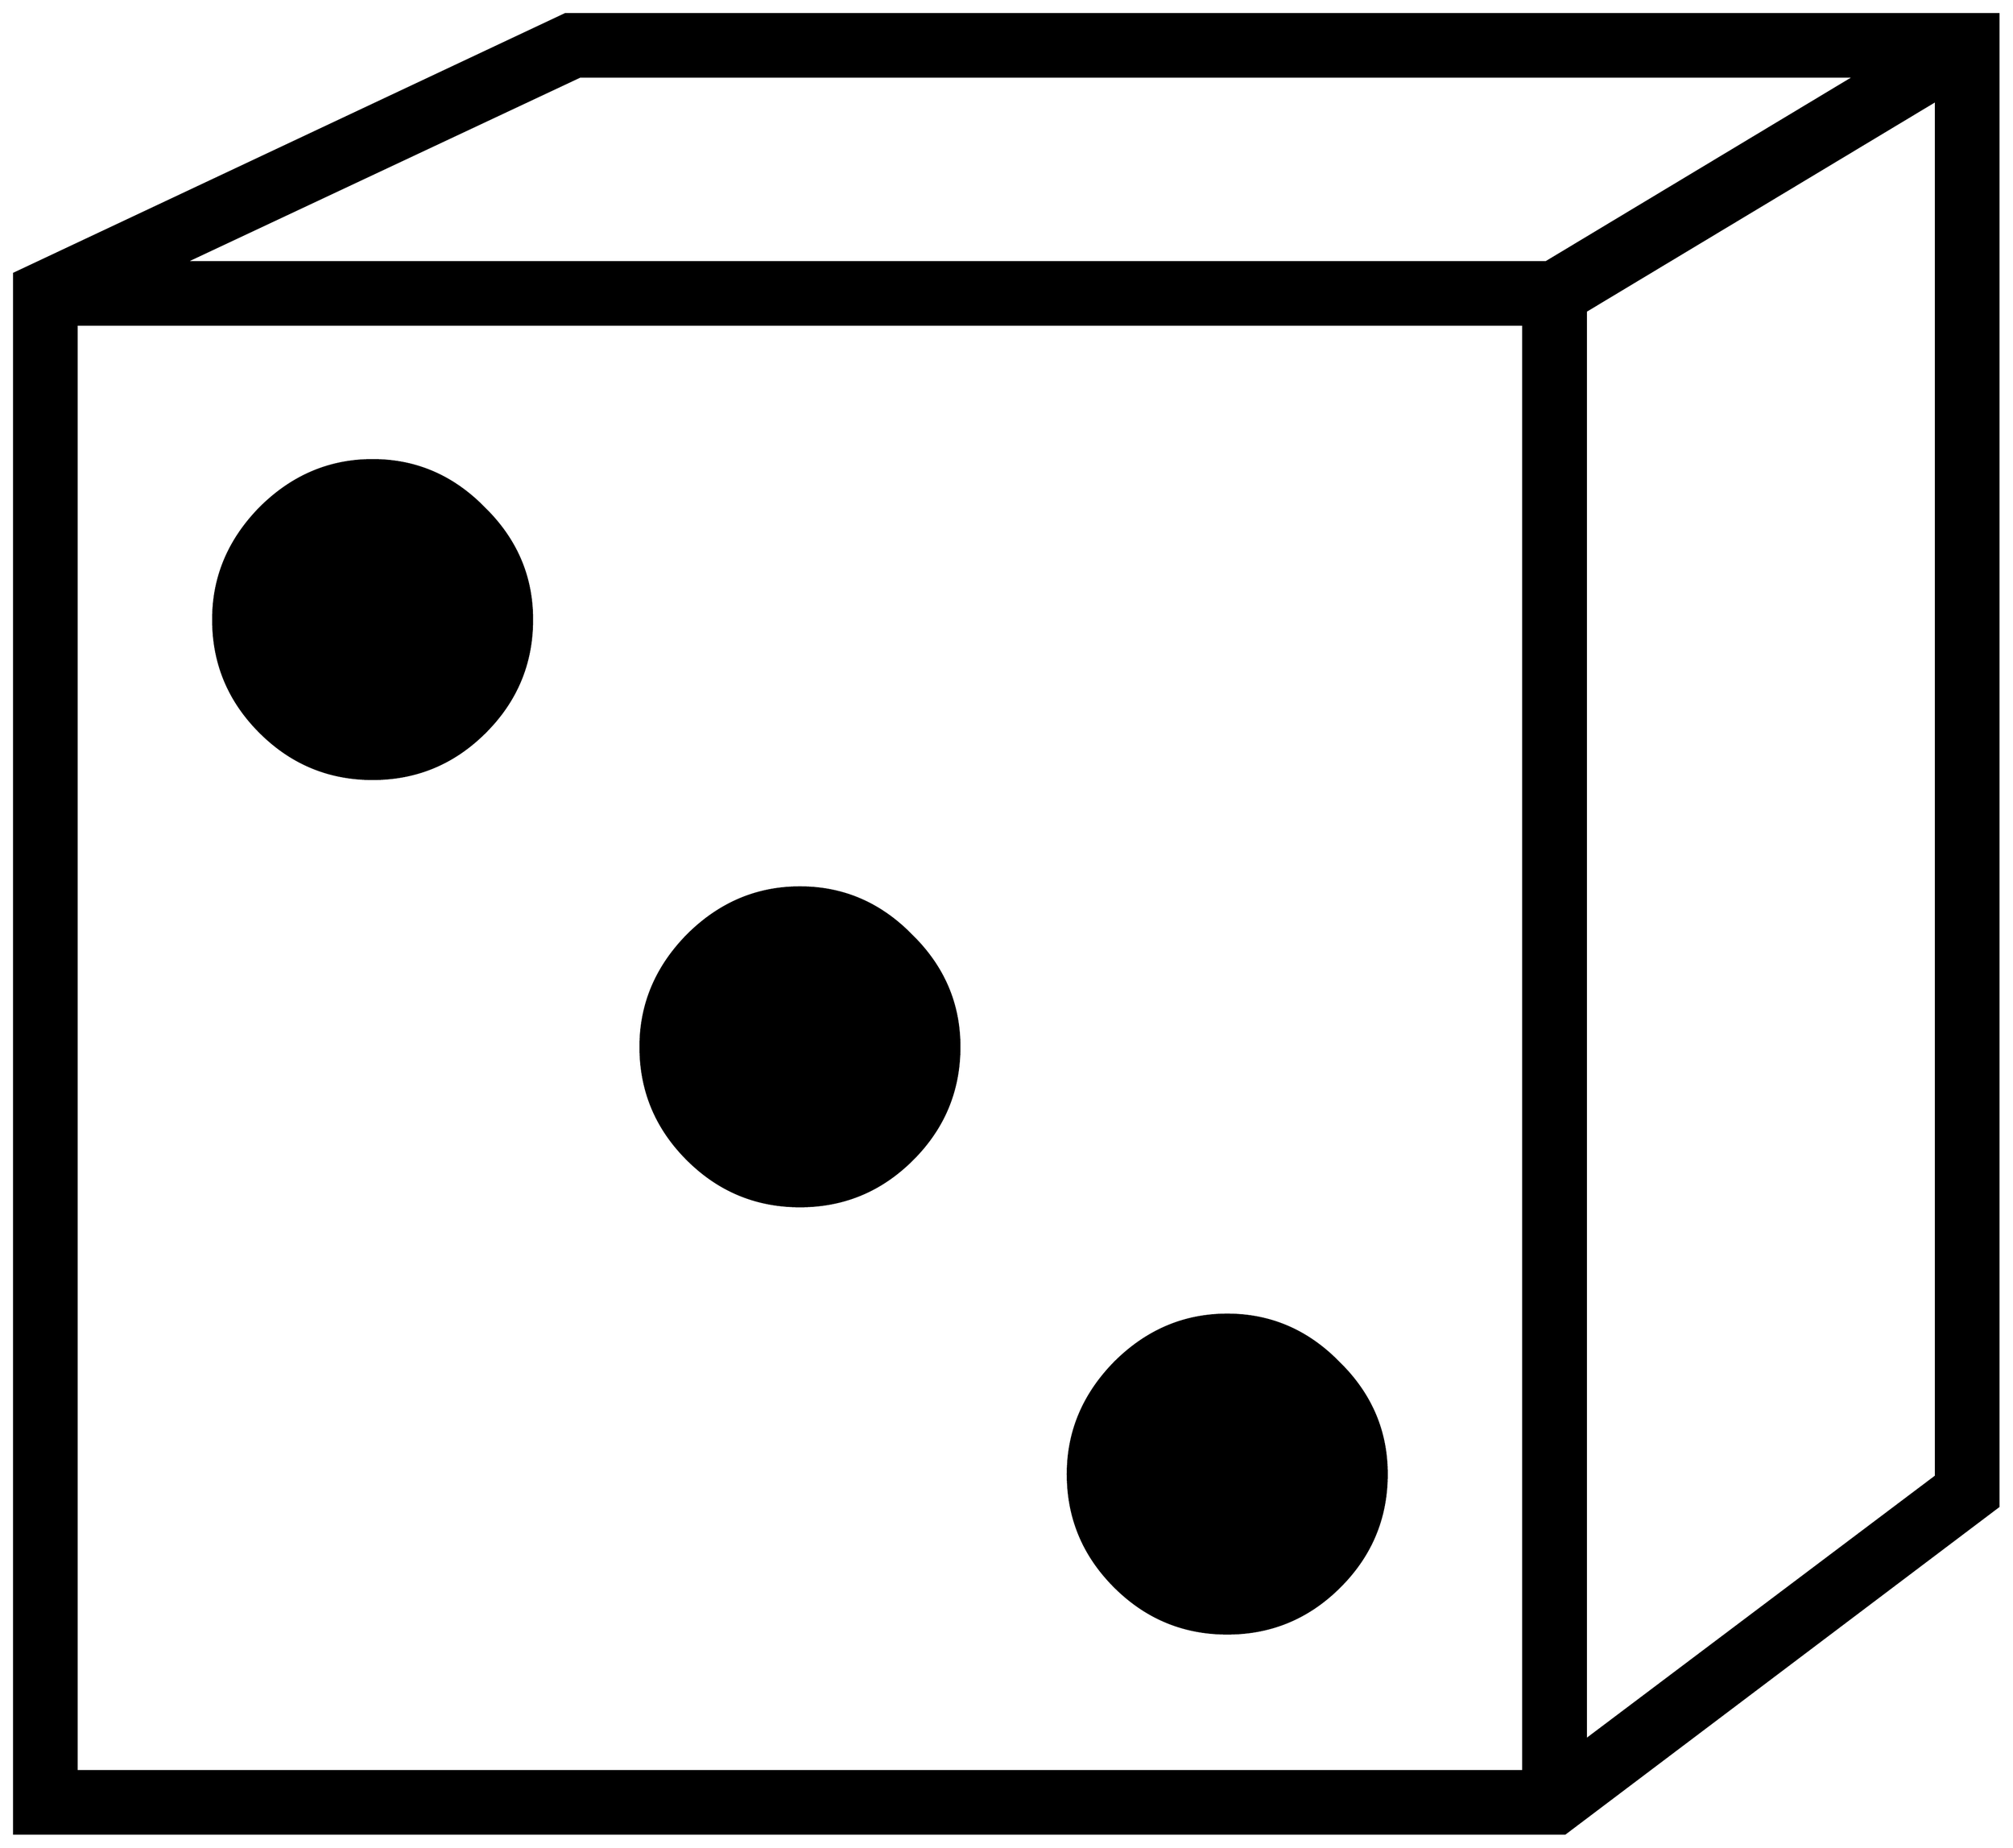 


\begin{tikzpicture}[y=0.80pt, x=0.80pt, yscale=-1.0, xscale=1.0, inner sep=0pt, outer sep=0pt]
\begin{scope}[shift={(100.0,1706.0)},nonzero rule]
  \path[draw=.,fill=.,line width=1.600pt] (1976.0,-23.0) --
    (1560.0,291.0) -- (72.0,291.0) -- (72.0,-1206.0) --
    (601.0,-1455.0) -- (1976.0,-1455.0) -- (1976.0,-23.0) --
    cycle(1838.0,-1395.0) -- (615.0,-1395.0) -- (236.0,-1217.0)
    -- (1542.0,-1217.0) -- (1838.0,-1395.0) --
    cycle(1916.0,-52.0) -- (1916.0,-1372.0) -- (1580.0,-1170.0)
    -- (1580.0,201.0) -- (1916.0,-52.0) -- cycle(1520.0,231.0)
    -- (1520.0,-1157.0) -- (132.0,-1157.0) -- (132.0,231.0) --
    (1520.0,231.0) -- cycle(569.0,-874.0) .. controls
    (569.0,-832.0) and (554.0,-796.0) .. (524.0,-766.0) ..
    controls (494.0,-736.0) and (458.0,-721.0) .. (416.0,-721.0)
    .. controls (374.0,-721.0) and (338.0,-736.0) ..
    (308.0,-766.0) .. controls (278.0,-796.0) and (263.0,-832.0)
    .. (263.0,-874.0) .. controls (263.0,-914.667) and
    (278.0,-950.333) .. (308.0,-981.0) .. controls (338.667,-1011.667)
    and (374.667,-1027.0) .. (416.0,-1027.0) .. controls
    (457.333,-1027.0) and (493.0,-1011.667) .. (523.0,-981.0) ..
    controls (553.667,-951.0) and (569.0,-915.333) .. (569.0,-874.0)
    -- cycle(979.0,-464.0) .. controls (979.0,-422.0) and
    (964.0,-386.0) .. (934.0,-356.0) .. controls (904.0,-326.0)
    and (868.0,-311.0) .. (826.0,-311.0) .. controls
    (784.0,-311.0) and (748.0,-326.0) .. (718.0,-356.0) ..
    controls (688.0,-386.0) and (673.0,-422.0) .. (673.0,-464.0)
    .. controls (673.0,-504.667) and (688.0,-540.333) ..
    (718.0,-571.0) .. controls (748.667,-601.667) and (784.667,-617.0)
    .. (826.0,-617.0) .. controls (867.333,-617.0) and
    (903.0,-601.667) .. (933.0,-571.0) .. controls (963.667,-541.0)
    and (979.0,-505.333) .. (979.0,-464.0) -- cycle(1389.0,-54.0)
    .. controls (1389.0,-12.0) and (1374.0,24.0) ..
    (1344.0,54.0) .. controls (1314.0,84.0) and (1278.0,99.0) ..
    (1236.0,99.0) .. controls (1194.0,99.0) and (1158.0,84.0) ..
    (1128.0,54.0) .. controls (1098.0,24.0) and (1083.0,-12.0)
    .. (1083.0,-54.0) .. controls (1083.0,-94.667) and
    (1098.0,-130.333) .. (1128.0,-161.0) .. controls
    (1158.667,-191.667) and (1194.667,-207.0) .. (1236.0,-207.0) ..
    controls (1277.333,-207.0) and (1313.0,-191.667) ..
    (1343.0,-161.0) .. controls (1373.667,-131.0) and
    (1389.0,-95.333) .. (1389.0,-54.0) -- cycle;
\end{scope}

\end{tikzpicture}

